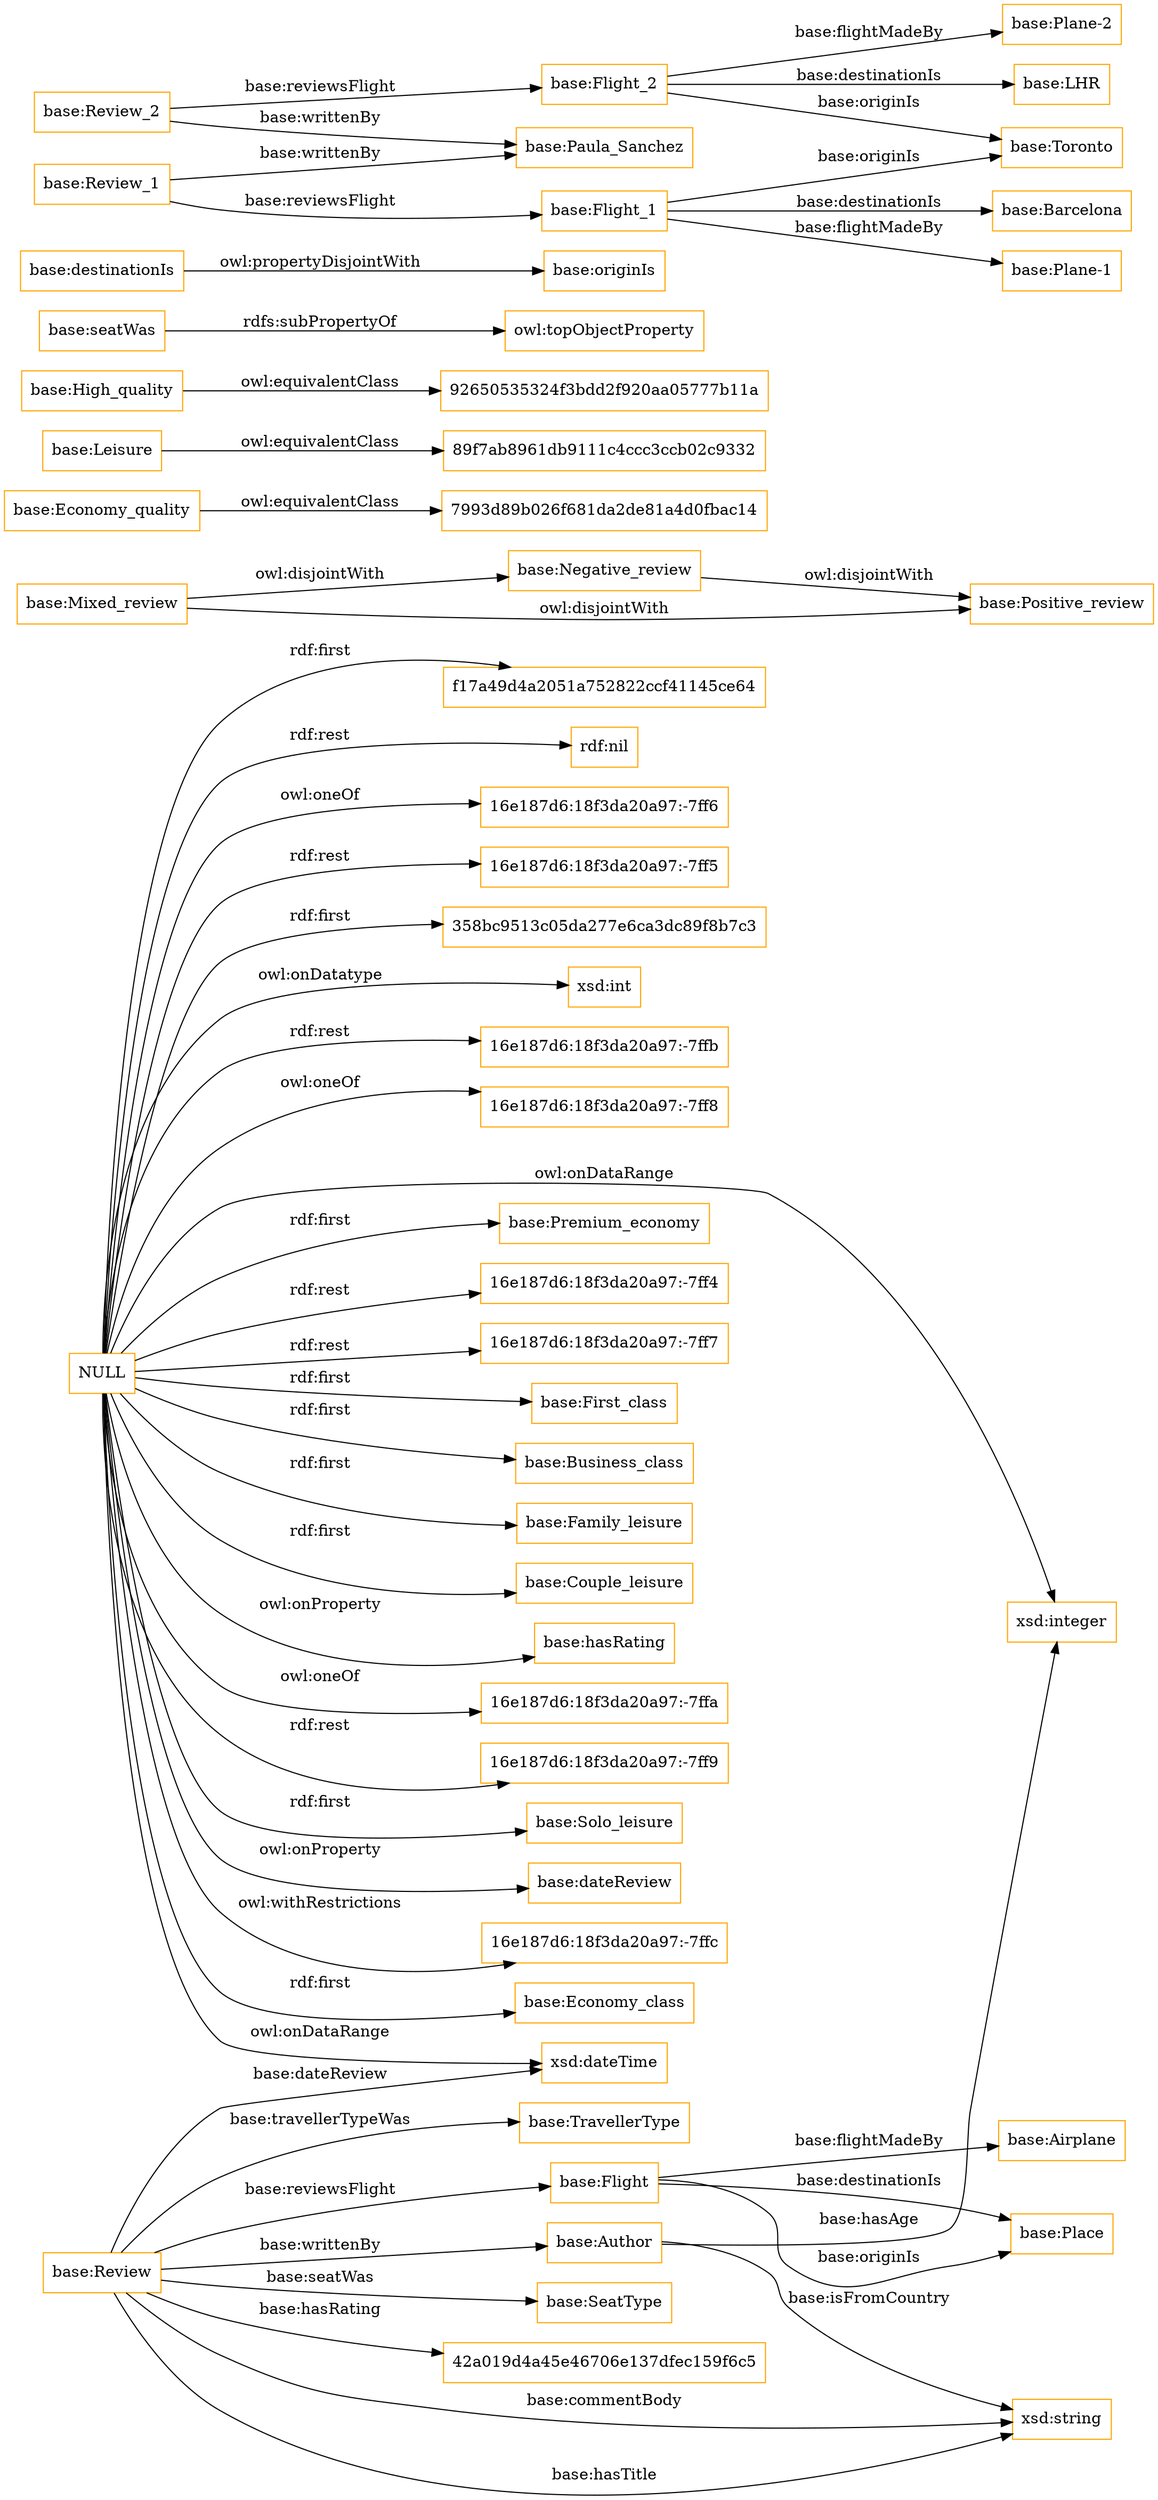 digraph ar2dtool_diagram { 
rankdir=LR;
size="1501"
node [shape = rectangle, color="orange"]; "base:TravellerType" "base:Place" "base:Flight" "base:Negative_review" "7993d89b026f681da2de81a4d0fbac14" "base:Author" "base:Economy_quality" "base:SeatType" "base:Mixed_review" "base:Leisure" "89f7ab8961db9111c4ccc3ccb02c9332" "base:Review" "base:High_quality" "base:Positive_review" "base:Airplane" "92650535324f3bdd2f920aa05777b11a" ; /*classes style*/
	"NULL" -> "base:Premium_economy" [ label = "rdf:first" ];
	"NULL" -> "16e187d6:18f3da20a97:-7ff4" [ label = "rdf:rest" ];
	"NULL" -> "16e187d6:18f3da20a97:-7ff7" [ label = "rdf:rest" ];
	"NULL" -> "base:First_class" [ label = "rdf:first" ];
	"NULL" -> "base:Business_class" [ label = "rdf:first" ];
	"NULL" -> "base:Family_leisure" [ label = "rdf:first" ];
	"NULL" -> "base:Couple_leisure" [ label = "rdf:first" ];
	"NULL" -> "base:hasRating" [ label = "owl:onProperty" ];
	"NULL" -> "xsd:integer" [ label = "owl:onDataRange" ];
	"NULL" -> "16e187d6:18f3da20a97:-7ffa" [ label = "owl:oneOf" ];
	"NULL" -> "xsd:dateTime" [ label = "owl:onDataRange" ];
	"NULL" -> "16e187d6:18f3da20a97:-7ff9" [ label = "rdf:rest" ];
	"NULL" -> "base:Solo_leisure" [ label = "rdf:first" ];
	"NULL" -> "base:dateReview" [ label = "owl:onProperty" ];
	"NULL" -> "16e187d6:18f3da20a97:-7ffc" [ label = "owl:withRestrictions" ];
	"NULL" -> "base:Economy_class" [ label = "rdf:first" ];
	"NULL" -> "f17a49d4a2051a752822ccf41145ce64" [ label = "rdf:first" ];
	"NULL" -> "rdf:nil" [ label = "rdf:rest" ];
	"NULL" -> "16e187d6:18f3da20a97:-7ff6" [ label = "owl:oneOf" ];
	"NULL" -> "16e187d6:18f3da20a97:-7ff5" [ label = "rdf:rest" ];
	"NULL" -> "358bc9513c05da277e6ca3dc89f8b7c3" [ label = "rdf:first" ];
	"NULL" -> "xsd:int" [ label = "owl:onDatatype" ];
	"NULL" -> "16e187d6:18f3da20a97:-7ffb" [ label = "rdf:rest" ];
	"NULL" -> "16e187d6:18f3da20a97:-7ff8" [ label = "owl:oneOf" ];
	"base:seatWas" -> "owl:topObjectProperty" [ label = "rdfs:subPropertyOf" ];
	"base:destinationIs" -> "base:originIs" [ label = "owl:propertyDisjointWith" ];
	"base:Review_2" -> "base:Paula_Sanchez" [ label = "base:writtenBy" ];
	"base:Review_2" -> "base:Flight_2" [ label = "base:reviewsFlight" ];
	"base:Flight_2" -> "base:Toronto" [ label = "base:originIs" ];
	"base:Flight_2" -> "base:Plane-2" [ label = "base:flightMadeBy" ];
	"base:Flight_2" -> "base:LHR" [ label = "base:destinationIs" ];
	"base:Economy_quality" -> "7993d89b026f681da2de81a4d0fbac14" [ label = "owl:equivalentClass" ];
	"base:Review_1" -> "base:Paula_Sanchez" [ label = "base:writtenBy" ];
	"base:Review_1" -> "base:Flight_1" [ label = "base:reviewsFlight" ];
	"base:High_quality" -> "92650535324f3bdd2f920aa05777b11a" [ label = "owl:equivalentClass" ];
	"base:Flight_1" -> "base:Toronto" [ label = "base:originIs" ];
	"base:Flight_1" -> "base:Plane-1" [ label = "base:flightMadeBy" ];
	"base:Flight_1" -> "base:Barcelona" [ label = "base:destinationIs" ];
	"base:Leisure" -> "89f7ab8961db9111c4ccc3ccb02c9332" [ label = "owl:equivalentClass" ];
	"base:Mixed_review" -> "base:Positive_review" [ label = "owl:disjointWith" ];
	"base:Mixed_review" -> "base:Negative_review" [ label = "owl:disjointWith" ];
	"base:Negative_review" -> "base:Positive_review" [ label = "owl:disjointWith" ];
	"base:Flight" -> "base:Airplane" [ label = "base:flightMadeBy" ];
	"base:Review" -> "base:Author" [ label = "base:writtenBy" ];
	"base:Review" -> "base:TravellerType" [ label = "base:travellerTypeWas" ];
	"base:Review" -> "base:Flight" [ label = "base:reviewsFlight" ];
	"base:Review" -> "xsd:string" [ label = "base:commentBody" ];
	"base:Review" -> "42a019d4a45e46706e137dfec159f6c5" [ label = "base:hasRating" ];
	"base:Flight" -> "base:Place" [ label = "base:originIs" ];
	"base:Review" -> "base:SeatType" [ label = "base:seatWas" ];
	"base:Flight" -> "base:Place" [ label = "base:destinationIs" ];
	"base:Review" -> "xsd:string" [ label = "base:hasTitle" ];
	"base:Review" -> "xsd:dateTime" [ label = "base:dateReview" ];
	"base:Author" -> "xsd:string" [ label = "base:isFromCountry" ];
	"base:Author" -> "xsd:integer" [ label = "base:hasAge" ];

}
